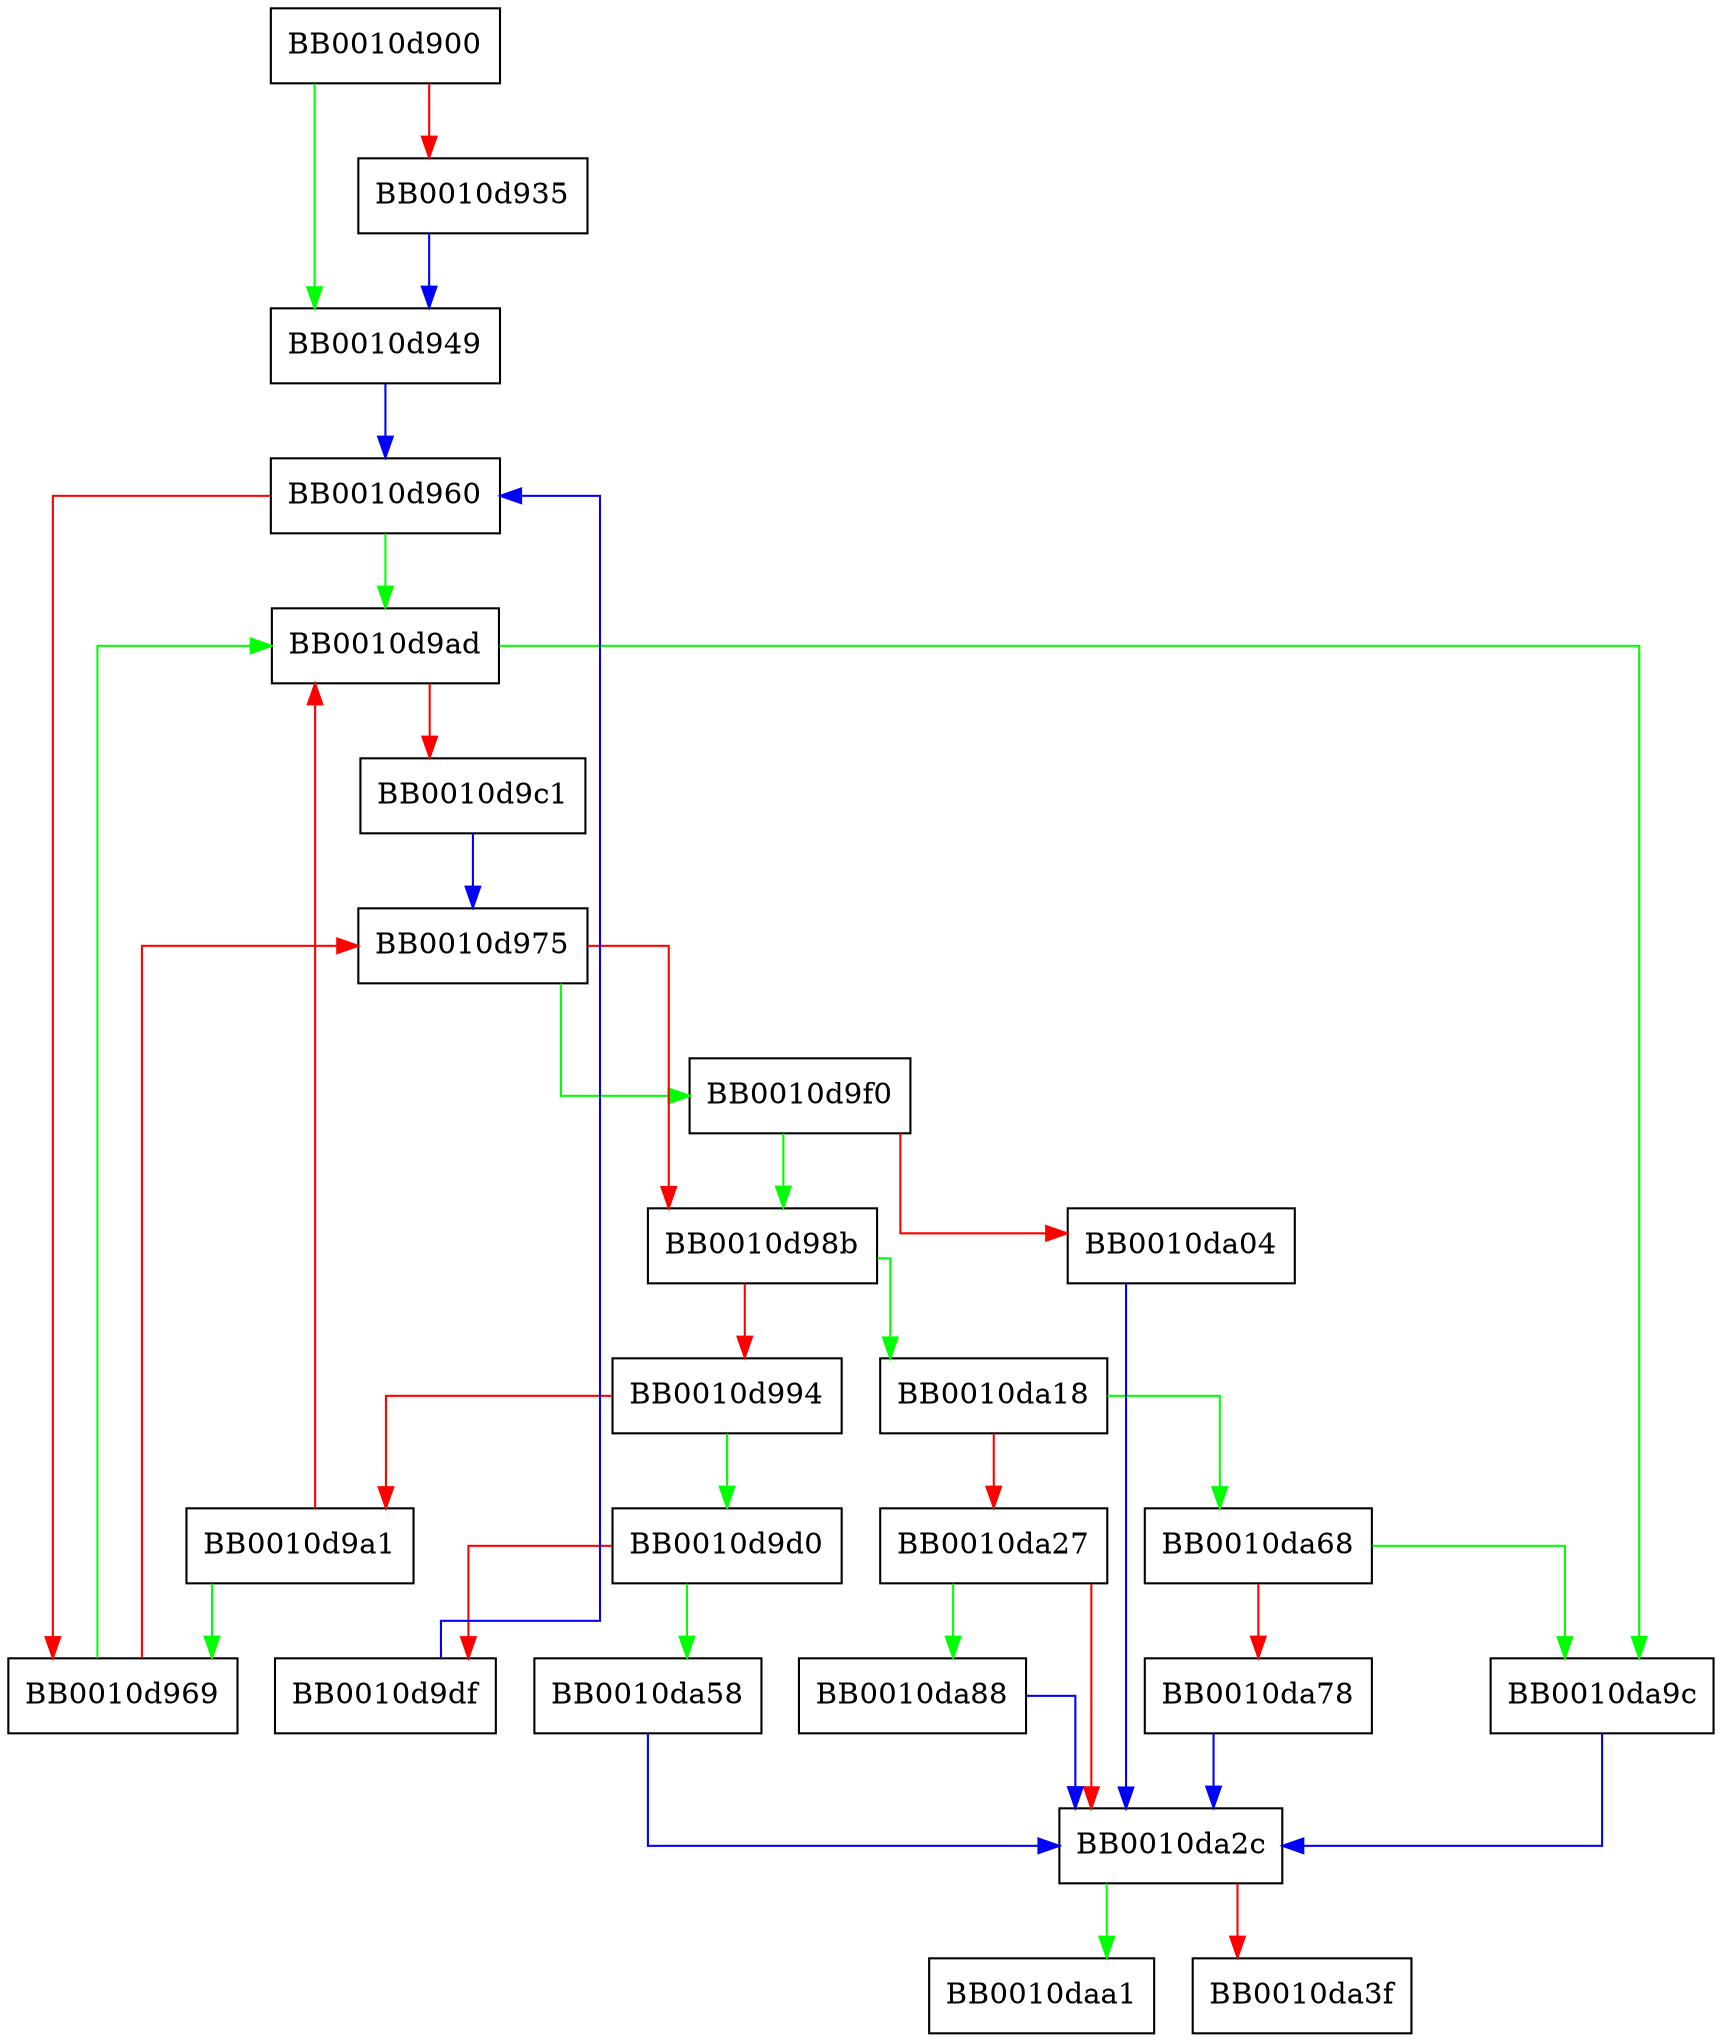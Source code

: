 digraph FUN_0010d900 {
  node [shape="box"];
  graph [splines=ortho];
  BB0010d900 -> BB0010d949 [color="green"];
  BB0010d900 -> BB0010d935 [color="red"];
  BB0010d935 -> BB0010d949 [color="blue"];
  BB0010d949 -> BB0010d960 [color="blue"];
  BB0010d960 -> BB0010d9ad [color="green"];
  BB0010d960 -> BB0010d969 [color="red"];
  BB0010d969 -> BB0010d9ad [color="green"];
  BB0010d969 -> BB0010d975 [color="red"];
  BB0010d975 -> BB0010d9f0 [color="green"];
  BB0010d975 -> BB0010d98b [color="red"];
  BB0010d98b -> BB0010da18 [color="green"];
  BB0010d98b -> BB0010d994 [color="red"];
  BB0010d994 -> BB0010d9d0 [color="green"];
  BB0010d994 -> BB0010d9a1 [color="red"];
  BB0010d9a1 -> BB0010d969 [color="green"];
  BB0010d9a1 -> BB0010d9ad [color="red"];
  BB0010d9ad -> BB0010da9c [color="green"];
  BB0010d9ad -> BB0010d9c1 [color="red"];
  BB0010d9c1 -> BB0010d975 [color="blue"];
  BB0010d9d0 -> BB0010da58 [color="green"];
  BB0010d9d0 -> BB0010d9df [color="red"];
  BB0010d9df -> BB0010d960 [color="blue"];
  BB0010d9f0 -> BB0010d98b [color="green"];
  BB0010d9f0 -> BB0010da04 [color="red"];
  BB0010da04 -> BB0010da2c [color="blue"];
  BB0010da18 -> BB0010da68 [color="green"];
  BB0010da18 -> BB0010da27 [color="red"];
  BB0010da27 -> BB0010da88 [color="green"];
  BB0010da27 -> BB0010da2c [color="red"];
  BB0010da2c -> BB0010daa1 [color="green"];
  BB0010da2c -> BB0010da3f [color="red"];
  BB0010da58 -> BB0010da2c [color="blue"];
  BB0010da68 -> BB0010da9c [color="green"];
  BB0010da68 -> BB0010da78 [color="red"];
  BB0010da78 -> BB0010da2c [color="blue"];
  BB0010da88 -> BB0010da2c [color="blue"];
  BB0010da9c -> BB0010da2c [color="blue"];
}